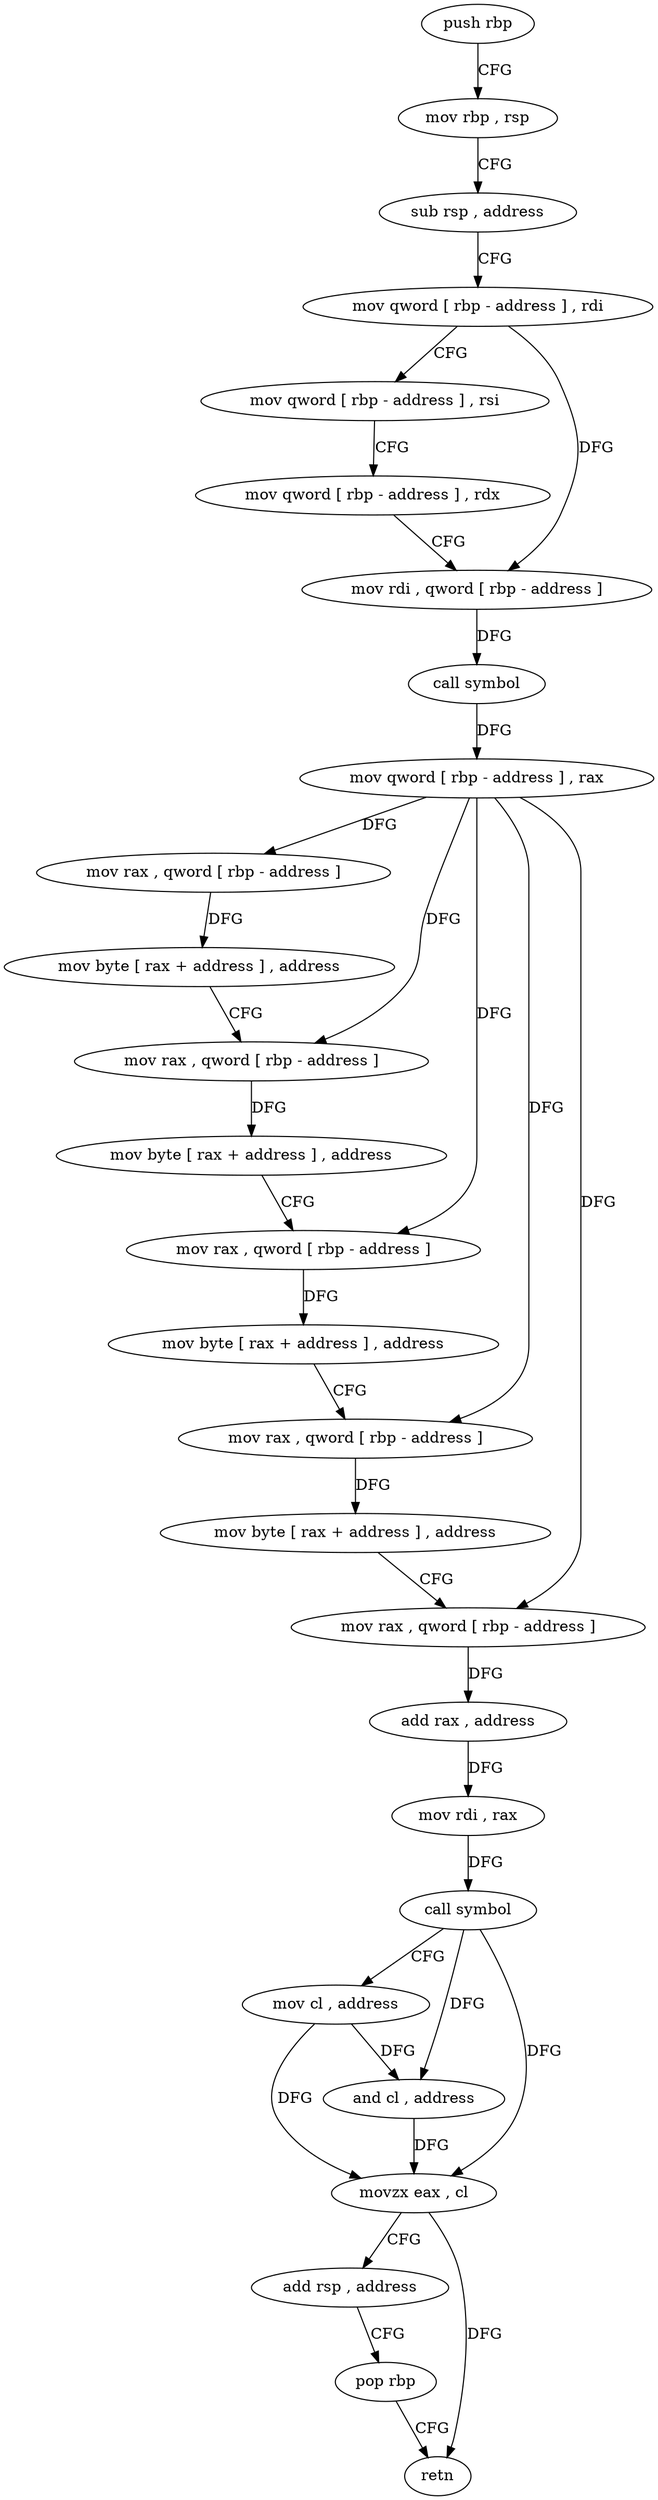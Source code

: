digraph "func" {
"4265792" [label = "push rbp" ]
"4265793" [label = "mov rbp , rsp" ]
"4265796" [label = "sub rsp , address" ]
"4265800" [label = "mov qword [ rbp - address ] , rdi" ]
"4265804" [label = "mov qword [ rbp - address ] , rsi" ]
"4265808" [label = "mov qword [ rbp - address ] , rdx" ]
"4265812" [label = "mov rdi , qword [ rbp - address ]" ]
"4265816" [label = "call symbol" ]
"4265821" [label = "mov qword [ rbp - address ] , rax" ]
"4265825" [label = "mov rax , qword [ rbp - address ]" ]
"4265829" [label = "mov byte [ rax + address ] , address" ]
"4265833" [label = "mov rax , qword [ rbp - address ]" ]
"4265837" [label = "mov byte [ rax + address ] , address" ]
"4265841" [label = "mov rax , qword [ rbp - address ]" ]
"4265845" [label = "mov byte [ rax + address ] , address" ]
"4265849" [label = "mov rax , qword [ rbp - address ]" ]
"4265853" [label = "mov byte [ rax + address ] , address" ]
"4265857" [label = "mov rax , qword [ rbp - address ]" ]
"4265861" [label = "add rax , address" ]
"4265867" [label = "mov rdi , rax" ]
"4265870" [label = "call symbol" ]
"4265875" [label = "mov cl , address" ]
"4265877" [label = "and cl , address" ]
"4265880" [label = "movzx eax , cl" ]
"4265883" [label = "add rsp , address" ]
"4265887" [label = "pop rbp" ]
"4265888" [label = "retn" ]
"4265792" -> "4265793" [ label = "CFG" ]
"4265793" -> "4265796" [ label = "CFG" ]
"4265796" -> "4265800" [ label = "CFG" ]
"4265800" -> "4265804" [ label = "CFG" ]
"4265800" -> "4265812" [ label = "DFG" ]
"4265804" -> "4265808" [ label = "CFG" ]
"4265808" -> "4265812" [ label = "CFG" ]
"4265812" -> "4265816" [ label = "DFG" ]
"4265816" -> "4265821" [ label = "DFG" ]
"4265821" -> "4265825" [ label = "DFG" ]
"4265821" -> "4265833" [ label = "DFG" ]
"4265821" -> "4265841" [ label = "DFG" ]
"4265821" -> "4265849" [ label = "DFG" ]
"4265821" -> "4265857" [ label = "DFG" ]
"4265825" -> "4265829" [ label = "DFG" ]
"4265829" -> "4265833" [ label = "CFG" ]
"4265833" -> "4265837" [ label = "DFG" ]
"4265837" -> "4265841" [ label = "CFG" ]
"4265841" -> "4265845" [ label = "DFG" ]
"4265845" -> "4265849" [ label = "CFG" ]
"4265849" -> "4265853" [ label = "DFG" ]
"4265853" -> "4265857" [ label = "CFG" ]
"4265857" -> "4265861" [ label = "DFG" ]
"4265861" -> "4265867" [ label = "DFG" ]
"4265867" -> "4265870" [ label = "DFG" ]
"4265870" -> "4265875" [ label = "CFG" ]
"4265870" -> "4265877" [ label = "DFG" ]
"4265870" -> "4265880" [ label = "DFG" ]
"4265875" -> "4265877" [ label = "DFG" ]
"4265875" -> "4265880" [ label = "DFG" ]
"4265877" -> "4265880" [ label = "DFG" ]
"4265880" -> "4265883" [ label = "CFG" ]
"4265880" -> "4265888" [ label = "DFG" ]
"4265883" -> "4265887" [ label = "CFG" ]
"4265887" -> "4265888" [ label = "CFG" ]
}
